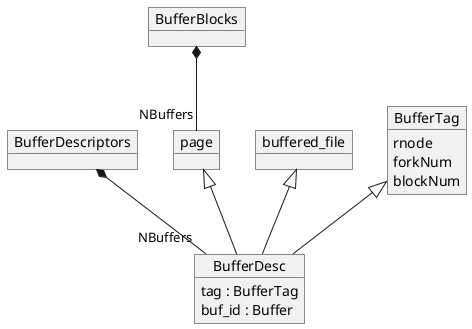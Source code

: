 @startuml
object BufferDesc
BufferDesc : tag : BufferTag
BufferDesc : buf_id : Buffer
object BufferDescriptors

object BufferBlocks
object page

object buffered_file

object BufferTag
BufferTag : rnode
BufferTag : forkNum
BufferTag : blockNum

BufferDescriptors *-- "NBuffers" BufferDesc
page <|-- BufferDesc
BufferBlocks *-- "NBuffers" page
buffered_file <|-- BufferDesc
BufferTag <|-- BufferDesc
@enduml